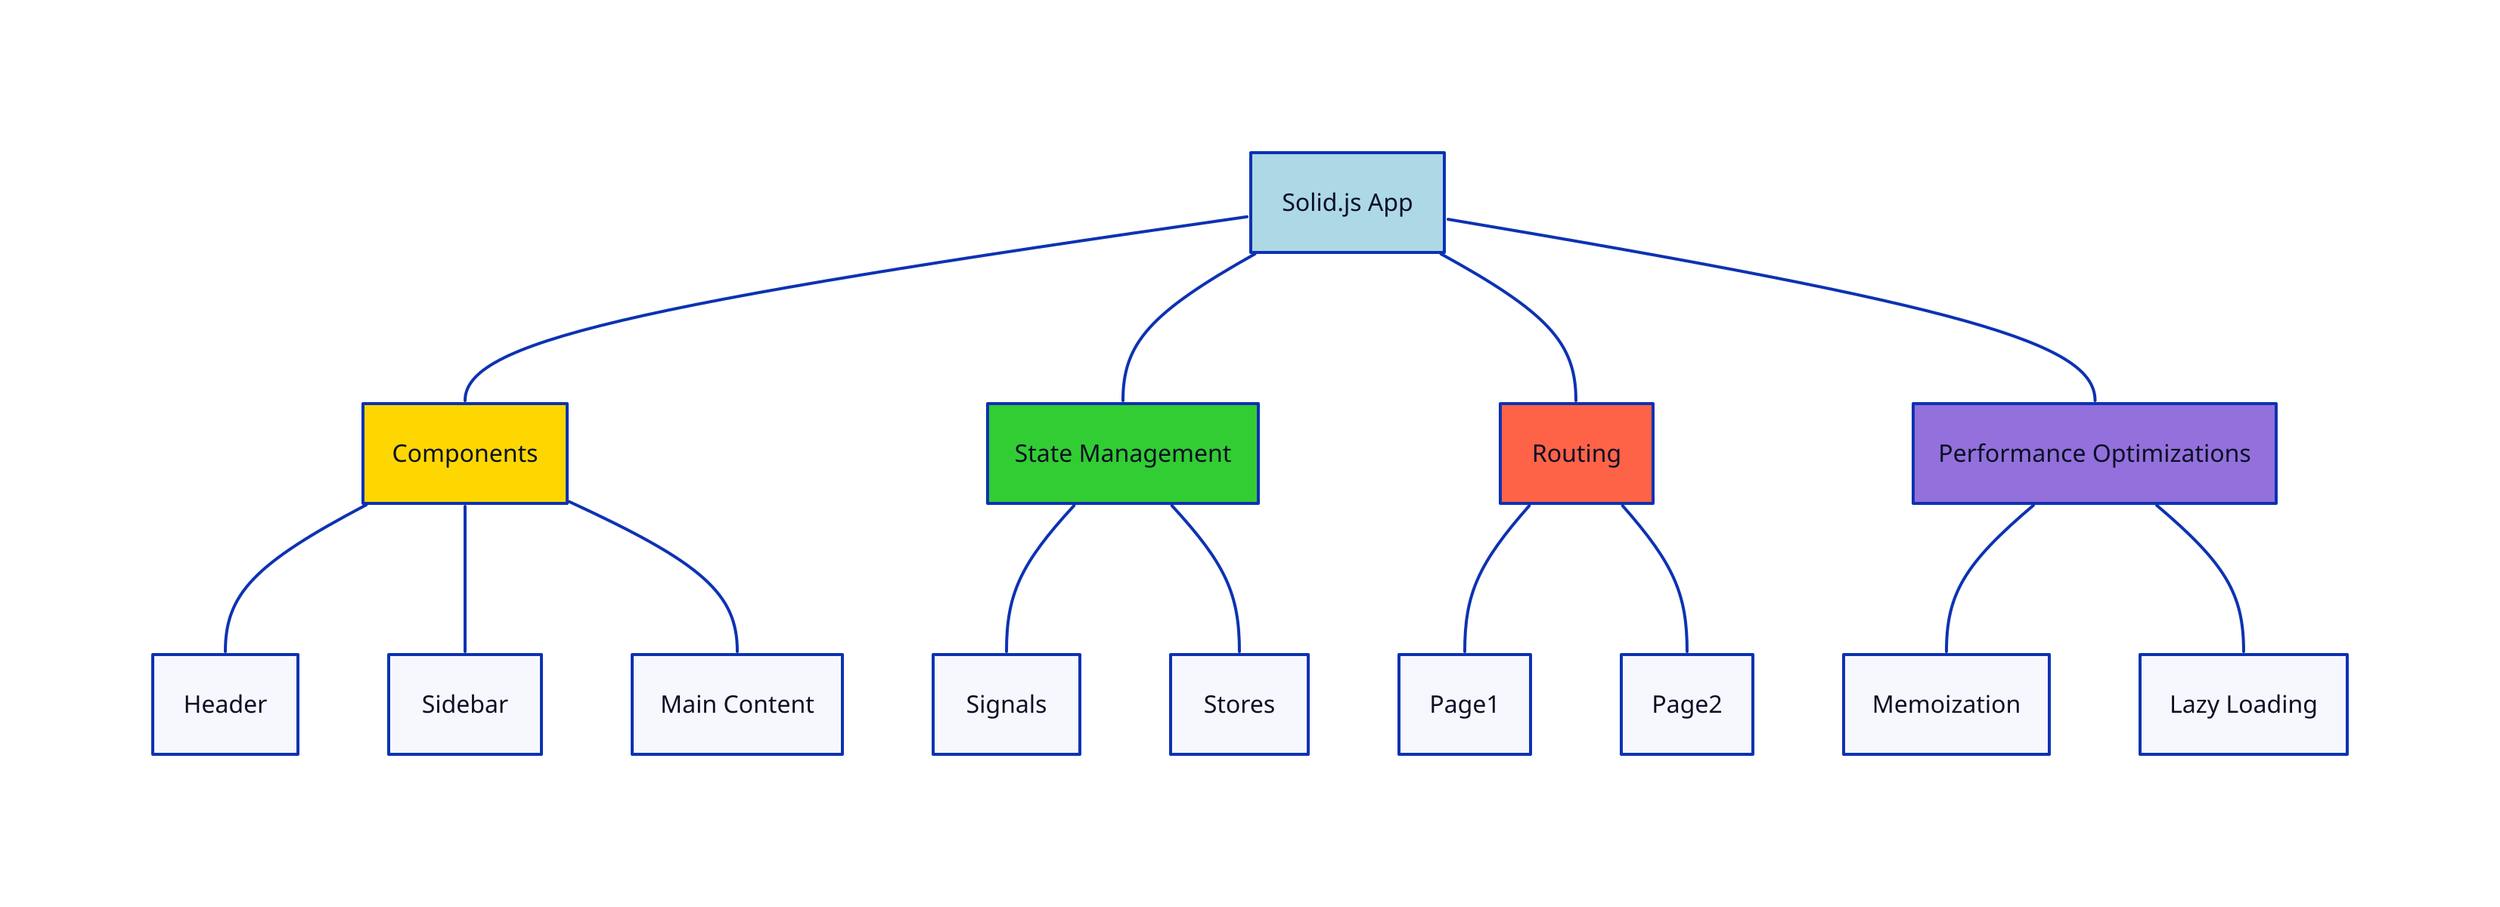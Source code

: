 # Center the main topic
Main: "Solid.js App" {
    style.fill: "#ADD8E6"
    style.stroke-width: 2
}

# Left Side Branches
"Components" {
    style.fill: "#FFD700"
}
"State Management" {
    style.fill: "#32CD32"
}

# Right Side Branches
"Routing" {
    style.fill: "#FF6347"
}
"Performance Optimizations" {
    style.fill: "#9370DB"
}

# Subtopics - Components
"Header"
"Sidebar"
"Main Content"

# Subtopics - State Management
"Signals"
"Stores"

# Subtopics - Routing
"Page1"
"Page2"

# Subtopics - Performance Optimizations
"Memoization"
"Lazy Loading"

# Lines instead of arrows
Main -- "Components"
Main -- "State Management"
Main -- "Routing"
Main -- "Performance Optimizations"

"Components" -- "Header"
"Components" -- "Sidebar"
"Components" -- "Main Content"

"State Management" -- "Signals"
"State Management" -- "Stores"

"Routing" -- "Page1"
"Routing" -- "Page2"

"Performance Optimizations" -- "Memoization"
"Performance Optimizations" -- "Lazy Loading"
